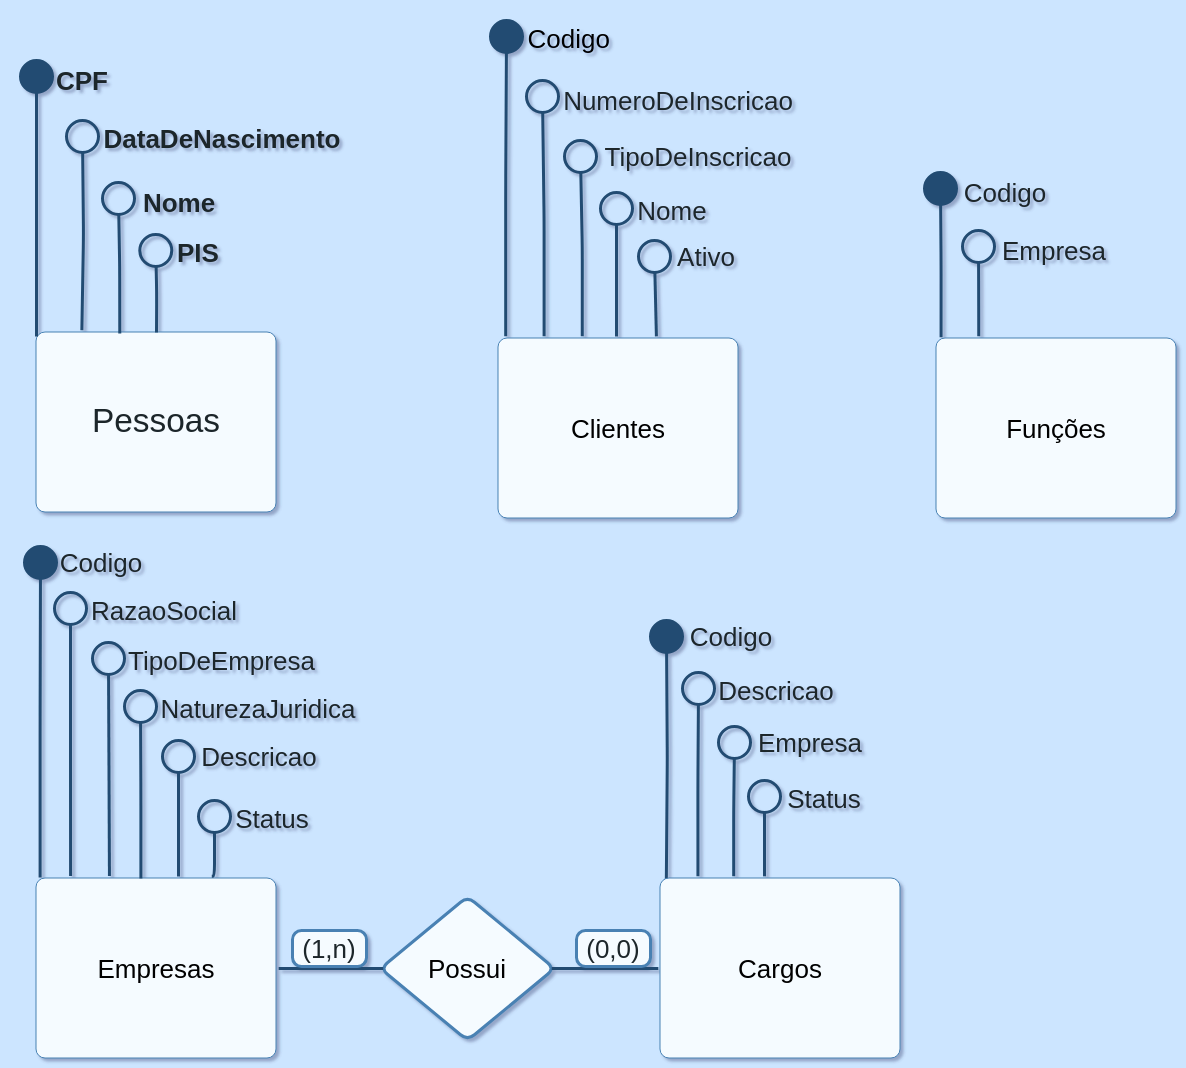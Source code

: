 <mxfile version="24.0.1" type="github">
  <diagram name="Page-1" id="2a216829-ef6e-dabb-86c1-c78162f3ba2b">
    <mxGraphModel dx="1262" dy="1780" grid="1" gridSize="10" guides="1" tooltips="1" connect="1" arrows="1" fold="1" page="1" pageScale="1" pageWidth="850" pageHeight="1100" background="#CCE5FF" math="0" shadow="1">
      <root>
        <mxCell id="0" />
        <mxCell id="1" parent="0" />
        <mxCell id="tVwt7a-vGTSm7AO9HARm-69" value="" style="group" vertex="1" connectable="0" parent="1">
          <mxGeometry x="30" y="20" width="157" height="228" as="geometry" />
        </mxCell>
        <mxCell id="tVwt7a-vGTSm7AO9HARm-26" value="Pessoas" style="html=1;overflow=block;blockSpacing=1;whiteSpace=wrap;fontSize=16.7;fontColor=#1d262b;spacing=9;strokeColor=#4881b3;strokeOpacity=100;rounded=1;absoluteArcSize=1;arcSize=9;fillColor=#F5FBFF;strokeWidth=NaN;lucidId=H8HgreQWKTkZ;" vertex="1" parent="tVwt7a-vGTSm7AO9HARm-69">
          <mxGeometry y="138" width="120" height="90" as="geometry" />
        </mxCell>
        <mxCell id="tVwt7a-vGTSm7AO9HARm-27" value="CPF" style="html=1;overflow=block;blockSpacing=1;whiteSpace=wrap;fontSize=13;fontColor=#1d262b;fontStyle=1;spacing=0;strokeColor=none;strokeOpacity=100;rounded=1;absoluteArcSize=1;arcSize=9;fillColor=none;strokeWidth=2.3;lucidId=yaIg8stN52DI;" vertex="1" parent="tVwt7a-vGTSm7AO9HARm-69">
          <mxGeometry x="9" width="28" height="23" as="geometry" />
        </mxCell>
        <mxCell id="tVwt7a-vGTSm7AO9HARm-28" value="DataDeNascimento" style="html=1;overflow=block;blockSpacing=1;whiteSpace=wrap;fontSize=13;fontColor=#1d262b;fontStyle=1;spacing=0;strokeColor=none;strokeOpacity=100;rounded=1;absoluteArcSize=1;arcSize=9;fillColor=none;strokeWidth=2.3;lucidId=7aIg7ORg_b_8;" vertex="1" parent="tVwt7a-vGTSm7AO9HARm-69">
          <mxGeometry x="33" y="31.5" width="120" height="18" as="geometry" />
        </mxCell>
        <mxCell id="tVwt7a-vGTSm7AO9HARm-29" value="Nome" style="html=1;overflow=block;blockSpacing=1;whiteSpace=wrap;fontSize=13;fontColor=#1d262b;fontStyle=1;spacing=0;strokeColor=none;strokeOpacity=100;rounded=1;absoluteArcSize=1;arcSize=9;fillColor=none;strokeWidth=2.3;lucidId=QaIgmuqJ065W;" vertex="1" parent="tVwt7a-vGTSm7AO9HARm-69">
          <mxGeometry x="49.5" y="62" width="43" height="21" as="geometry" />
        </mxCell>
        <mxCell id="tVwt7a-vGTSm7AO9HARm-30" value="" style="html=1;jettySize=18;whiteSpace=wrap;fontSize=13;strokeColor=#224C72;strokeWidth=1.5;rounded=1;arcSize=12;edgeStyle=orthogonalEdgeStyle;startArrow=oval;startFill=1;startSize=16;endArrow=none;lucidId=igIgx.lx9UIE;" edge="1" parent="tVwt7a-vGTSm7AO9HARm-69">
          <mxGeometry width="100" height="100" relative="1" as="geometry">
            <Array as="points">
              <mxPoint y="28" />
            </Array>
            <mxPoint y="10" as="sourcePoint" />
            <mxPoint y="140" as="targetPoint" />
          </mxGeometry>
        </mxCell>
        <mxCell id="tVwt7a-vGTSm7AO9HARm-31" value="" style="html=1;jettySize=18;whiteSpace=wrap;fontSize=13;strokeColor=#224C72;strokeWidth=1.5;rounded=1;arcSize=12;edgeStyle=orthogonalEdgeStyle;startArrow=none;endArrow=oval;endFill=0;endSize=16;lucidId=eiIgVI.FczFc;exitX=0.347;exitY=0.006;exitDx=0;exitDy=0;exitPerimeter=0;" edge="1" parent="tVwt7a-vGTSm7AO9HARm-69" source="tVwt7a-vGTSm7AO9HARm-26">
          <mxGeometry width="100" height="100" relative="1" as="geometry">
            <Array as="points" />
            <mxPoint x="41" y="71" as="targetPoint" />
            <mxPoint x="40" y="130" as="sourcePoint" />
          </mxGeometry>
        </mxCell>
        <mxCell id="tVwt7a-vGTSm7AO9HARm-32" value="PIS" style="html=1;overflow=block;blockSpacing=1;whiteSpace=wrap;fontSize=13;fontColor=#1d262b;fontStyle=1;spacing=0;strokeColor=none;strokeOpacity=100;rounded=1;absoluteArcSize=1;arcSize=9;fillColor=none;strokeWidth=2.3;lucidId=tiIgLMa89rRQ;" vertex="1" parent="tVwt7a-vGTSm7AO9HARm-69">
          <mxGeometry x="64.5" y="90" width="32" height="10" as="geometry" />
        </mxCell>
        <mxCell id="tVwt7a-vGTSm7AO9HARm-33" value="" style="html=1;jettySize=18;whiteSpace=wrap;fontSize=13;strokeColor=#224C72;strokeWidth=1.5;rounded=1;arcSize=12;edgeStyle=orthogonalEdgeStyle;startArrow=oval;startFill=0;startSize=16;endArrow=none;lucidId=6iIgoRQ1Rgz5;entryX=0.5;entryY=0;entryDx=0;entryDy=0;" edge="1" parent="tVwt7a-vGTSm7AO9HARm-69" target="tVwt7a-vGTSm7AO9HARm-26">
          <mxGeometry width="100" height="100" relative="1" as="geometry">
            <Array as="points" />
            <mxPoint x="59.64" y="97" as="sourcePoint" />
            <mxPoint x="60" y="130" as="targetPoint" />
          </mxGeometry>
        </mxCell>
        <mxCell id="tVwt7a-vGTSm7AO9HARm-34" value="" style="html=1;jettySize=18;whiteSpace=wrap;fontSize=13;strokeColor=#224C72;strokeWidth=1.5;rounded=1;arcSize=12;edgeStyle=orthogonalEdgeStyle;startArrow=oval;startFill=0;startSize=16;endArrow=none;entryX=0.189;entryY=-0.012;entryPerimeter=0;lucidId=njIg4lQoDOTW;" edge="1" parent="tVwt7a-vGTSm7AO9HARm-69" target="tVwt7a-vGTSm7AO9HARm-26">
          <mxGeometry width="100" height="100" relative="1" as="geometry">
            <Array as="points" />
            <mxPoint x="23" y="40" as="sourcePoint" />
          </mxGeometry>
        </mxCell>
        <mxCell id="tVwt7a-vGTSm7AO9HARm-72" value="" style="group" vertex="1" connectable="0" parent="1">
          <mxGeometry x="261" y="10" width="151" height="241" as="geometry" />
        </mxCell>
        <mxCell id="tVwt7a-vGTSm7AO9HARm-15" value="Clientes" style="html=1;overflow=block;blockSpacing=1;whiteSpace=wrap;fontSize=13;spacing=9;strokeColor=#4881b3;strokeOpacity=100;rounded=1;absoluteArcSize=1;arcSize=9;fillColor=#F5FBFF;strokeWidth=NaN;lucidId=8lIgg7D-oI.D;" vertex="1" parent="tVwt7a-vGTSm7AO9HARm-72">
          <mxGeometry y="151" width="120" height="90" as="geometry" />
        </mxCell>
        <mxCell id="tVwt7a-vGTSm7AO9HARm-16" value="" style="html=1;jettySize=18;whiteSpace=wrap;fontSize=13;strokeColor=#224C72;strokeWidth=1.5;rounded=1;arcSize=12;edgeStyle=orthogonalEdgeStyle;startArrow=none;endArrow=oval;endFill=1;endSize=16;exitX=0.03;exitY=-0.012;exitPerimeter=0;lucidId=woIg_ZJZc2i9;" edge="1" parent="tVwt7a-vGTSm7AO9HARm-72" source="tVwt7a-vGTSm7AO9HARm-15">
          <mxGeometry width="100" height="100" relative="1" as="geometry">
            <Array as="points" />
            <mxPoint x="4" as="targetPoint" />
          </mxGeometry>
        </mxCell>
        <mxCell id="tVwt7a-vGTSm7AO9HARm-17" value="Codigo" style="text;resizable=0;labelBackgroundColor=none;align=center;verticalAlign=middle;fontColor=default;fontSize=13;" vertex="1" parent="tVwt7a-vGTSm7AO9HARm-16">
          <mxGeometry x="0.811" relative="1" as="geometry">
            <mxPoint x="31" y="-14" as="offset" />
          </mxGeometry>
        </mxCell>
        <mxCell id="tVwt7a-vGTSm7AO9HARm-70" style="edgeStyle=orthogonalEdgeStyle;rounded=0;orthogonalLoop=1;jettySize=auto;html=1;exitX=0;exitY=0;exitDx=0;exitDy=0;" edge="1" parent="tVwt7a-vGTSm7AO9HARm-16" source="tVwt7a-vGTSm7AO9HARm-17" target="tVwt7a-vGTSm7AO9HARm-17">
          <mxGeometry relative="1" as="geometry" />
        </mxCell>
        <mxCell id="tVwt7a-vGTSm7AO9HARm-18" value="" style="html=1;jettySize=18;whiteSpace=wrap;fontSize=13;strokeColor=#224C72;strokeWidth=1.5;rounded=1;arcSize=12;edgeStyle=orthogonalEdgeStyle;startArrow=none;endArrow=oval;endFill=0;endSize=16;exitX=0.19;exitY=-0.012;exitPerimeter=0;lucidId=2qIgoYb3jyKc;" edge="1" parent="tVwt7a-vGTSm7AO9HARm-72" source="tVwt7a-vGTSm7AO9HARm-15">
          <mxGeometry width="100" height="100" relative="1" as="geometry">
            <Array as="points" />
            <mxPoint x="22" y="30" as="targetPoint" />
          </mxGeometry>
        </mxCell>
        <mxCell id="tVwt7a-vGTSm7AO9HARm-19" value="Nome" style="html=1;overflow=block;blockSpacing=1;whiteSpace=wrap;fontSize=13;fontColor=#1d262b;spacing=0;strokeColor=none;strokeOpacity=100;rounded=1;absoluteArcSize=1;arcSize=0;fillColor=none;strokeWidth=2.3;lucidId=4qIgVq8Mnr.o;" vertex="1" parent="tVwt7a-vGTSm7AO9HARm-72">
          <mxGeometry x="64" y="79" width="45.5" height="16" as="geometry" />
        </mxCell>
        <mxCell id="tVwt7a-vGTSm7AO9HARm-20" value="" style="html=1;jettySize=18;whiteSpace=wrap;fontSize=13;strokeColor=#224C72;strokeWidth=1.5;rounded=1;arcSize=12;edgeStyle=orthogonalEdgeStyle;startArrow=none;endArrow=oval;endFill=0;endSize=16;exitX=0.349;exitY=-0.012;exitPerimeter=0;lucidId=WuIg_4~EO2tC;" edge="1" parent="tVwt7a-vGTSm7AO9HARm-72" source="tVwt7a-vGTSm7AO9HARm-15">
          <mxGeometry width="100" height="100" relative="1" as="geometry">
            <Array as="points" />
            <mxPoint x="41" y="60" as="targetPoint" />
          </mxGeometry>
        </mxCell>
        <mxCell id="tVwt7a-vGTSm7AO9HARm-21" value="TipoDeInscricao" style="html=1;overflow=block;blockSpacing=1;whiteSpace=wrap;fontSize=13;fontColor=#1d262b;spacing=0;strokeColor=none;strokeOpacity=100;rounded=1;absoluteArcSize=1;arcSize=9;fillColor=none;strokeWidth=2.3;lucidId=YuIg_ae2byMN;" vertex="1" parent="tVwt7a-vGTSm7AO9HARm-72">
          <mxGeometry x="51" y="50" width="98" height="19" as="geometry" />
        </mxCell>
        <mxCell id="tVwt7a-vGTSm7AO9HARm-22" value="" style="html=1;jettySize=18;whiteSpace=wrap;fontSize=13;strokeColor=#224C72;strokeWidth=1.5;rounded=1;arcSize=12;edgeStyle=orthogonalEdgeStyle;startArrow=none;endArrow=oval;endFill=0;endSize=16;lucidId=uvIgGhZvfLQY;" edge="1" parent="tVwt7a-vGTSm7AO9HARm-72">
          <mxGeometry width="100" height="100" relative="1" as="geometry">
            <Array as="points" />
            <mxPoint x="59" y="150" as="sourcePoint" />
            <mxPoint x="59" y="86" as="targetPoint" />
          </mxGeometry>
        </mxCell>
        <mxCell id="tVwt7a-vGTSm7AO9HARm-23" value="NumeroDeInscricao" style="html=1;overflow=block;blockSpacing=1;whiteSpace=wrap;fontSize=13;fontColor=#1d262b;spacing=0;strokeColor=none;strokeOpacity=100;rounded=1;absoluteArcSize=1;arcSize=9;fillColor=none;strokeWidth=2.3;lucidId=CvIgTIJx1_Bk;" vertex="1" parent="tVwt7a-vGTSm7AO9HARm-72">
          <mxGeometry x="30" y="22" width="120" height="20" as="geometry" />
        </mxCell>
        <mxCell id="tVwt7a-vGTSm7AO9HARm-24" value="" style="html=1;jettySize=18;whiteSpace=wrap;fontSize=13;strokeColor=#224C72;strokeWidth=1.5;rounded=1;arcSize=12;edgeStyle=orthogonalEdgeStyle;startArrow=none;endArrow=oval;endFill=0;endSize=16;exitX=0.658;exitY=-0.012;exitPerimeter=0;lucidId=VwIg00pTwX.J;" edge="1" parent="tVwt7a-vGTSm7AO9HARm-72" source="tVwt7a-vGTSm7AO9HARm-15">
          <mxGeometry width="100" height="100" relative="1" as="geometry">
            <Array as="points">
              <mxPoint x="78" y="150" />
            </Array>
            <mxPoint x="78" y="110" as="targetPoint" />
          </mxGeometry>
        </mxCell>
        <mxCell id="tVwt7a-vGTSm7AO9HARm-25" value="Ativo" style="html=1;overflow=block;blockSpacing=1;whiteSpace=wrap;fontSize=13;fontColor=#1d262b;spacing=0;strokeColor=none;strokeOpacity=100;rounded=1;absoluteArcSize=1;arcSize=9;fillColor=none;strokeWidth=2.3;lucidId=WwIgIZC2Us4S;" vertex="1" parent="tVwt7a-vGTSm7AO9HARm-72">
          <mxGeometry x="85" y="99" width="38" height="21" as="geometry" />
        </mxCell>
        <mxCell id="tVwt7a-vGTSm7AO9HARm-75" value="" style="group" vertex="1" connectable="0" parent="1">
          <mxGeometry x="30" y="273" width="432" height="248" as="geometry" />
        </mxCell>
        <mxCell id="tVwt7a-vGTSm7AO9HARm-35" value="Empresas" style="html=1;overflow=block;blockSpacing=1;whiteSpace=wrap;fontSize=13;spacing=9;strokeColor=#4881b3;strokeOpacity=100;rounded=1;absoluteArcSize=1;arcSize=9;fillColor=#F5FBFF;strokeWidth=NaN;lucidId=YFIgJJDr07dI;" vertex="1" parent="tVwt7a-vGTSm7AO9HARm-75">
          <mxGeometry y="158" width="120" height="90" as="geometry" />
        </mxCell>
        <mxCell id="tVwt7a-vGTSm7AO9HARm-36" value="RazaoSocial" style="html=1;overflow=block;blockSpacing=1;whiteSpace=wrap;fontSize=13;fontColor=#1d262b;spacing=0;strokeColor=none;strokeOpacity=100;rounded=1;absoluteArcSize=1;arcSize=9;fillColor=none;strokeWidth=1.5;lucidId=hGIgZtu4FHfW;" vertex="1" parent="tVwt7a-vGTSm7AO9HARm-75">
          <mxGeometry x="26" y="14" width="76" height="20" as="geometry" />
        </mxCell>
        <mxCell id="tVwt7a-vGTSm7AO9HARm-37" value="" style="html=1;jettySize=18;whiteSpace=wrap;fontSize=13;strokeColor=#224C72;strokeWidth=1.5;rounded=1;arcSize=12;edgeStyle=orthogonalEdgeStyle;startArrow=none;endArrow=oval;endFill=1;endSize=16;exitX=0.015;exitY=-0.005;exitPerimeter=0;lucidId=9GIg_aUPuRqu;" edge="1" parent="tVwt7a-vGTSm7AO9HARm-75" source="tVwt7a-vGTSm7AO9HARm-35">
          <mxGeometry width="100" height="100" relative="1" as="geometry">
            <Array as="points" />
            <mxPoint x="2" as="targetPoint" />
          </mxGeometry>
        </mxCell>
        <mxCell id="tVwt7a-vGTSm7AO9HARm-39" value="" style="html=1;jettySize=18;whiteSpace=wrap;fontSize=13;strokeColor=#224C72;strokeWidth=1.5;rounded=1;arcSize=12;edgeStyle=orthogonalEdgeStyle;startArrow=none;endArrow=oval;endFill=0;endSize=16;lucidId=BHIgAL4QQWJ4;exitX=0.142;exitY=-0.014;exitDx=0;exitDy=0;exitPerimeter=0;" edge="1" parent="tVwt7a-vGTSm7AO9HARm-75" source="tVwt7a-vGTSm7AO9HARm-35">
          <mxGeometry width="100" height="100" relative="1" as="geometry">
            <Array as="points" />
            <mxPoint x="17" y="150" as="sourcePoint" />
            <mxPoint x="17" y="23" as="targetPoint" />
          </mxGeometry>
        </mxCell>
        <mxCell id="tVwt7a-vGTSm7AO9HARm-40" value="" style="html=1;jettySize=18;whiteSpace=wrap;fontSize=13;strokeColor=#224C72;strokeWidth=1.5;rounded=1;arcSize=12;edgeStyle=orthogonalEdgeStyle;startArrow=none;endArrow=oval;endFill=0;endSize=16;exitX=0.304;exitY=-0.014;exitPerimeter=0;lucidId=MIIg4pA5IY~K;exitDx=0;exitDy=0;" edge="1" parent="tVwt7a-vGTSm7AO9HARm-75" source="tVwt7a-vGTSm7AO9HARm-35">
          <mxGeometry width="100" height="100" relative="1" as="geometry">
            <Array as="points" />
            <mxPoint x="36" y="48" as="targetPoint" />
            <mxPoint x="36.36" y="160.92" as="sourcePoint" />
          </mxGeometry>
        </mxCell>
        <mxCell id="tVwt7a-vGTSm7AO9HARm-41" value="" style="html=1;jettySize=18;whiteSpace=wrap;fontSize=13;strokeColor=#224C72;strokeWidth=1.5;rounded=1;arcSize=12;edgeStyle=orthogonalEdgeStyle;startArrow=none;endArrow=oval;endFill=0;endSize=16;lucidId=SIIgNRyhLvN7;exitX=0.435;exitY=0;exitDx=0;exitDy=0;exitPerimeter=0;" edge="1" parent="tVwt7a-vGTSm7AO9HARm-75" source="tVwt7a-vGTSm7AO9HARm-35">
          <mxGeometry width="100" height="100" relative="1" as="geometry">
            <Array as="points" />
            <mxPoint x="52" y="150" as="sourcePoint" />
            <mxPoint x="52" y="72" as="targetPoint" />
          </mxGeometry>
        </mxCell>
        <mxCell id="tVwt7a-vGTSm7AO9HARm-42" value="" style="html=1;jettySize=18;whiteSpace=wrap;fontSize=13;strokeColor=#224C72;strokeWidth=1.5;rounded=1;arcSize=12;edgeStyle=orthogonalEdgeStyle;startArrow=none;endArrow=oval;endFill=0;endSize=16;lucidId=YIIggoll_Ndh;" edge="1" parent="tVwt7a-vGTSm7AO9HARm-75">
          <mxGeometry width="100" height="100" relative="1" as="geometry">
            <Array as="points" />
            <mxPoint x="71" y="157" as="sourcePoint" />
            <mxPoint x="71" y="97" as="targetPoint" />
          </mxGeometry>
        </mxCell>
        <mxCell id="tVwt7a-vGTSm7AO9HARm-43" value="TipoDeEmpresa" style="html=1;overflow=block;blockSpacing=1;whiteSpace=wrap;fontSize=13;fontColor=#1d262b;spacing=0;strokeColor=none;strokeOpacity=100;rounded=1;absoluteArcSize=1;arcSize=9;fillColor=none;strokeWidth=1.5;lucidId=0IIg-uV35-E5;" vertex="1" parent="tVwt7a-vGTSm7AO9HARm-75">
          <mxGeometry x="46" y="40" width="93" height="18" as="geometry" />
        </mxCell>
        <mxCell id="tVwt7a-vGTSm7AO9HARm-44" value="Descricao" style="html=1;overflow=block;blockSpacing=1;whiteSpace=wrap;fontSize=13;fontColor=#1d262b;spacing=0;strokeColor=none;strokeOpacity=100;rounded=1;absoluteArcSize=1;arcSize=9;fillColor=none;strokeWidth=1.5;lucidId=kJIgqoQvrq0y;" vertex="1" parent="tVwt7a-vGTSm7AO9HARm-75">
          <mxGeometry x="79.5" y="89" width="63" height="16" as="geometry" />
        </mxCell>
        <mxCell id="tVwt7a-vGTSm7AO9HARm-45" value="NaturezaJuridica" style="html=1;overflow=block;blockSpacing=1;whiteSpace=wrap;fontSize=13;fontColor=#1d262b;spacing=0;strokeColor=none;strokeOpacity=100;rounded=1;absoluteArcSize=1;arcSize=9;fillColor=none;strokeWidth=1.5;lucidId=8KIgS8rz4l41;" vertex="1" parent="tVwt7a-vGTSm7AO9HARm-75">
          <mxGeometry x="58" y="64" width="106" height="18" as="geometry" />
        </mxCell>
        <mxCell id="tVwt7a-vGTSm7AO9HARm-46" value="" style="html=1;jettySize=18;whiteSpace=wrap;fontSize=13;strokeColor=#224C72;strokeWidth=1.5;rounded=1;arcSize=12;edgeStyle=orthogonalEdgeStyle;startArrow=none;endArrow=oval;endFill=0;endSize=16;exitX=0.797;exitY=-0.012;exitPerimeter=0;lucidId=sLIgwHOLy.2u;" edge="1" parent="tVwt7a-vGTSm7AO9HARm-75">
          <mxGeometry width="100" height="100" relative="1" as="geometry">
            <Array as="points" />
            <mxPoint x="87.64" y="156.92" as="sourcePoint" />
            <mxPoint x="89" y="127" as="targetPoint" />
          </mxGeometry>
        </mxCell>
        <mxCell id="tVwt7a-vGTSm7AO9HARm-47" value="Status" style="html=1;overflow=block;blockSpacing=1;whiteSpace=wrap;fontSize=13;fontColor=#1d262b;spacing=0;strokeColor=none;strokeOpacity=100;rounded=1;absoluteArcSize=1;arcSize=9;fillColor=none;strokeWidth=1.5;lucidId=VMIgeRNOxklo;" vertex="1" parent="tVwt7a-vGTSm7AO9HARm-75">
          <mxGeometry x="98" y="119" width="40" height="17" as="geometry" />
        </mxCell>
        <mxCell id="tVwt7a-vGTSm7AO9HARm-53" value="" style="html=1;jettySize=18;whiteSpace=wrap;fontSize=13;strokeColor=#224C72;strokeWidth=1.5;rounded=1;arcSize=12;edgeStyle=orthogonalEdgeStyle;startArrow=none;endArrow=oval;endFill=1;endSize=16;exitX=0.016;exitY=-0.006;exitPerimeter=0;lucidId=GGJgjXmGAtEy;" edge="1" parent="tVwt7a-vGTSm7AO9HARm-75">
          <mxGeometry width="100" height="100" relative="1" as="geometry">
            <Array as="points" />
            <mxPoint x="315" y="37" as="targetPoint" />
            <mxPoint x="314.92" y="158.46" as="sourcePoint" />
          </mxGeometry>
        </mxCell>
        <mxCell id="tVwt7a-vGTSm7AO9HARm-78" value="" style="edgeStyle=orthogonalEdgeStyle;rounded=0;orthogonalLoop=1;jettySize=auto;html=1;" edge="1" parent="tVwt7a-vGTSm7AO9HARm-75" source="tVwt7a-vGTSm7AO9HARm-54" target="tVwt7a-vGTSm7AO9HARm-65">
          <mxGeometry relative="1" as="geometry" />
        </mxCell>
        <mxCell id="tVwt7a-vGTSm7AO9HARm-54" value="Possui" style="html=1;overflow=block;blockSpacing=1;whiteSpace=wrap;rhombus;fontSize=13;spacing=3.8;strokeColor=#4881b3;strokeOpacity=100;rounded=1;absoluteArcSize=1;arcSize=9;fillColor=#F5FBFF;strokeWidth=1.5;lucidId=lMJgxPiUDe9D;" vertex="1" parent="tVwt7a-vGTSm7AO9HARm-75">
          <mxGeometry x="172" y="167" width="87" height="72" as="geometry" />
        </mxCell>
        <mxCell id="tVwt7a-vGTSm7AO9HARm-55" value="Cargos" style="html=1;overflow=block;blockSpacing=1;whiteSpace=wrap;fontSize=13;spacing=9;strokeColor=#4881b3;strokeOpacity=100;rounded=1;absoluteArcSize=1;arcSize=9;fillColor=#F5FBFF;strokeWidth=NaN;lucidId=hGJg~UO_usF6;" vertex="1" parent="tVwt7a-vGTSm7AO9HARm-75">
          <mxGeometry x="312" y="158" width="120" height="90" as="geometry" />
        </mxCell>
        <mxCell id="tVwt7a-vGTSm7AO9HARm-56" value="Codigo" style="html=1;overflow=block;blockSpacing=1;whiteSpace=wrap;fontSize=13;fontColor=#1d262b;spacing=0;strokeColor=none;strokeOpacity=100;rounded=1;absoluteArcSize=1;arcSize=9;fillColor=none;strokeWidth=1.5;lucidId=KGJghGDAWpXa;" vertex="1" parent="tVwt7a-vGTSm7AO9HARm-75">
          <mxGeometry x="325" y="29" width="45" height="12" as="geometry" />
        </mxCell>
        <mxCell id="tVwt7a-vGTSm7AO9HARm-57" value="" style="html=1;jettySize=18;whiteSpace=wrap;fontSize=13;strokeColor=#224C72;strokeWidth=1.5;rounded=1;arcSize=12;edgeStyle=orthogonalEdgeStyle;startArrow=none;endArrow=oval;endFill=0;endSize=16;exitX=0.156;exitY=-0.012;exitPerimeter=0;lucidId=-GJgxsTZHF9b;" edge="1" parent="tVwt7a-vGTSm7AO9HARm-75" source="tVwt7a-vGTSm7AO9HARm-55">
          <mxGeometry width="100" height="100" relative="1" as="geometry">
            <Array as="points" />
            <mxPoint x="331" y="63" as="targetPoint" />
          </mxGeometry>
        </mxCell>
        <mxCell id="tVwt7a-vGTSm7AO9HARm-58" value="Descricao" style="html=1;overflow=block;blockSpacing=1;whiteSpace=wrap;fontSize=13;fontColor=#1d262b;spacing=0;strokeColor=none;strokeOpacity=100;rounded=1;absoluteArcSize=1;arcSize=9;fillColor=none;strokeWidth=1.5;lucidId=_GJgO~j-ajev;" vertex="1" parent="tVwt7a-vGTSm7AO9HARm-75">
          <mxGeometry x="341" y="56" width="58" height="12" as="geometry" />
        </mxCell>
        <mxCell id="tVwt7a-vGTSm7AO9HARm-59" value="" style="html=1;jettySize=18;whiteSpace=wrap;fontSize=13;strokeColor=#224C72;strokeWidth=1.5;rounded=1;arcSize=12;edgeStyle=orthogonalEdgeStyle;startArrow=none;endArrow=oval;endFill=0;endSize=16;exitX=0.305;exitY=-0.012;exitPerimeter=0;lucidId=FHJgP1LxmJK6;" edge="1" parent="tVwt7a-vGTSm7AO9HARm-75" source="tVwt7a-vGTSm7AO9HARm-55">
          <mxGeometry width="100" height="100" relative="1" as="geometry">
            <Array as="points" />
            <mxPoint x="349" y="90" as="targetPoint" />
          </mxGeometry>
        </mxCell>
        <mxCell id="tVwt7a-vGTSm7AO9HARm-60" value="Empresa" style="html=1;overflow=block;blockSpacing=1;whiteSpace=wrap;fontSize=13;fontColor=#1d262b;spacing=0;strokeColor=none;strokeOpacity=100;rounded=1;absoluteArcSize=1;arcSize=17;fillColor=none;strokeWidth=1.5;lucidId=HHJgamnCqKF~;" vertex="1" parent="tVwt7a-vGTSm7AO9HARm-75">
          <mxGeometry x="359" y="82" width="56" height="16" as="geometry" />
        </mxCell>
        <mxCell id="tVwt7a-vGTSm7AO9HARm-61" value="" style="html=1;jettySize=18;whiteSpace=wrap;fontSize=13;strokeColor=#224C72;strokeWidth=1.5;rounded=1;arcSize=12;edgeStyle=orthogonalEdgeStyle;startArrow=none;endArrow=oval;endFill=0;endSize=16;exitX=0.5;exitY=-0.012;exitPerimeter=0;lucidId=oJJgOILWXj3x;" edge="1" parent="tVwt7a-vGTSm7AO9HARm-75">
          <mxGeometry width="100" height="100" relative="1" as="geometry">
            <Array as="points" />
            <mxPoint x="364" y="156.92" as="sourcePoint" />
            <mxPoint x="364" y="117" as="targetPoint" />
          </mxGeometry>
        </mxCell>
        <mxCell id="tVwt7a-vGTSm7AO9HARm-62" value="Status" style="html=1;overflow=block;blockSpacing=1;whiteSpace=wrap;fontSize=13;fontColor=#1d262b;spacing=0;strokeColor=none;strokeOpacity=100;rounded=1;absoluteArcSize=1;arcSize=9;fillColor=none;strokeWidth=1.5;lucidId=pJJgagtvBwJT;" vertex="1" parent="tVwt7a-vGTSm7AO9HARm-75">
          <mxGeometry x="372" y="110" width="44" height="13" as="geometry" />
        </mxCell>
        <mxCell id="tVwt7a-vGTSm7AO9HARm-63" value="" style="html=1;jettySize=18;whiteSpace=wrap;fontSize=13;strokeColor=#224C72;strokeWidth=1.5;rounded=1;arcSize=12;edgeStyle=orthogonalEdgeStyle;startArrow=none;endArrow=none;exitX=0.984;exitY=0.5;exitPerimeter=0;entryX=-0.009;entryY=0.5;entryPerimeter=0;lucidId=NMJgZ3W6JXwm;" edge="1" parent="tVwt7a-vGTSm7AO9HARm-75" source="tVwt7a-vGTSm7AO9HARm-54" target="tVwt7a-vGTSm7AO9HARm-55">
          <mxGeometry width="100" height="100" relative="1" as="geometry">
            <Array as="points" />
          </mxGeometry>
        </mxCell>
        <mxCell id="tVwt7a-vGTSm7AO9HARm-64" value="" style="html=1;jettySize=18;whiteSpace=wrap;fontSize=13;strokeColor=#224C72;strokeWidth=1.5;rounded=1;arcSize=12;edgeStyle=orthogonalEdgeStyle;startArrow=none;endArrow=none;exitX=0.016;exitY=0.5;exitPerimeter=0;entryX=1.009;entryY=0.5;entryPerimeter=0;lucidId=ZMJgaEvQqTVv;" edge="1" parent="tVwt7a-vGTSm7AO9HARm-75" source="tVwt7a-vGTSm7AO9HARm-54" target="tVwt7a-vGTSm7AO9HARm-35">
          <mxGeometry width="100" height="100" relative="1" as="geometry">
            <Array as="points" />
          </mxGeometry>
        </mxCell>
        <mxCell id="tVwt7a-vGTSm7AO9HARm-65" value="(1,n)" style="html=1;overflow=block;blockSpacing=1;whiteSpace=wrap;fontSize=13;fontColor=#1d262b;spacing=0;strokeColor=#4881b3;strokeOpacity=100;rounded=1;absoluteArcSize=1;arcSize=9;fillColor=#F5FBFF;strokeWidth=1.5;lucidId=cQJgab2__2.J;" vertex="1" parent="tVwt7a-vGTSm7AO9HARm-75">
          <mxGeometry x="128" y="184" width="37" height="18" as="geometry" />
        </mxCell>
        <mxCell id="tVwt7a-vGTSm7AO9HARm-38" value="Codigo" style="html=1;overflow=block;blockSpacing=1;whiteSpace=wrap;fontSize=13;fontColor=#1d262b;spacing=0;strokeColor=none;strokeOpacity=100;rounded=1;absoluteArcSize=1;arcSize=9;fillColor=none;strokeWidth=1.5;lucidId=cHIgNz22wgCt;" vertex="1" parent="tVwt7a-vGTSm7AO9HARm-75">
          <mxGeometry x="10" y="-10" width="45" height="20" as="geometry" />
        </mxCell>
        <mxCell id="tVwt7a-vGTSm7AO9HARm-79" value="(0,0)" style="html=1;overflow=block;blockSpacing=1;whiteSpace=wrap;fontSize=13;fontColor=#1d262b;spacing=0;strokeColor=#4881b3;strokeOpacity=100;rounded=1;absoluteArcSize=1;arcSize=9;fillColor=#F5FBFF;strokeWidth=1.5;lucidId=cQJgab2__2.J;" vertex="1" parent="tVwt7a-vGTSm7AO9HARm-75">
          <mxGeometry x="270" y="184" width="37" height="18" as="geometry" />
        </mxCell>
        <mxCell id="tVwt7a-vGTSm7AO9HARm-77" value="" style="group" vertex="1" connectable="0" parent="1">
          <mxGeometry x="480" y="80" width="120" height="171" as="geometry" />
        </mxCell>
        <mxCell id="tVwt7a-vGTSm7AO9HARm-48" value="Funções" style="html=1;overflow=block;blockSpacing=1;whiteSpace=wrap;fontSize=13;spacing=9;strokeColor=#4881b3;strokeOpacity=100;rounded=1;absoluteArcSize=1;arcSize=9;fillColor=#F5FBFF;strokeWidth=NaN;lucidId=3oJg4G6PWQP5;" vertex="1" parent="tVwt7a-vGTSm7AO9HARm-77">
          <mxGeometry y="81" width="120" height="90" as="geometry" />
        </mxCell>
        <mxCell id="tVwt7a-vGTSm7AO9HARm-49" value="" style="html=1;jettySize=18;whiteSpace=wrap;fontSize=13;strokeColor=#224C72;strokeWidth=1.5;rounded=1;arcSize=12;edgeStyle=orthogonalEdgeStyle;startArrow=none;endArrow=oval;endFill=1;endSize=16;exitX=0.019;exitY=-0.007;exitPerimeter=0;lucidId=mpJgb_nF3FB8;" edge="1" parent="tVwt7a-vGTSm7AO9HARm-77" source="tVwt7a-vGTSm7AO9HARm-48">
          <mxGeometry width="100" height="100" relative="1" as="geometry">
            <Array as="points" />
            <mxPoint x="2" y="6" as="targetPoint" />
          </mxGeometry>
        </mxCell>
        <mxCell id="tVwt7a-vGTSm7AO9HARm-50" value="Codigo" style="html=1;overflow=block;blockSpacing=1;whiteSpace=wrap;fontSize=13;fontColor=#1d262b;spacing=0;strokeColor=none;strokeOpacity=100;rounded=1;absoluteArcSize=1;arcSize=9;fillColor=none;strokeWidth=1.5;lucidId=rpJgtX6YMhCm;" vertex="1" parent="tVwt7a-vGTSm7AO9HARm-77">
          <mxGeometry x="11" width="47" height="15" as="geometry" />
        </mxCell>
        <mxCell id="tVwt7a-vGTSm7AO9HARm-51" value="" style="html=1;jettySize=18;whiteSpace=wrap;fontSize=13;strokeColor=#224C72;strokeWidth=1.5;rounded=1;arcSize=12;edgeStyle=orthogonalEdgeStyle;startArrow=none;endArrow=oval;endFill=0;endSize=16;exitX=0.176;exitY=-0.012;exitPerimeter=0;lucidId=TpJgmkkCwtZL;" edge="1" parent="tVwt7a-vGTSm7AO9HARm-77" source="tVwt7a-vGTSm7AO9HARm-48">
          <mxGeometry width="100" height="100" relative="1" as="geometry">
            <Array as="points" />
            <mxPoint x="21" y="35" as="targetPoint" />
          </mxGeometry>
        </mxCell>
        <mxCell id="tVwt7a-vGTSm7AO9HARm-52" value="Empresa" style="html=1;overflow=block;blockSpacing=1;whiteSpace=wrap;fontSize=13;fontColor=#1d262b;spacing=0;strokeColor=none;strokeOpacity=100;rounded=1;absoluteArcSize=1;arcSize=9;fillColor=none;strokeWidth=1.5;lucidId=6pJg-71lFJcO;" vertex="1" parent="tVwt7a-vGTSm7AO9HARm-77">
          <mxGeometry x="30" y="29" width="58" height="13" as="geometry" />
        </mxCell>
      </root>
    </mxGraphModel>
  </diagram>
</mxfile>
